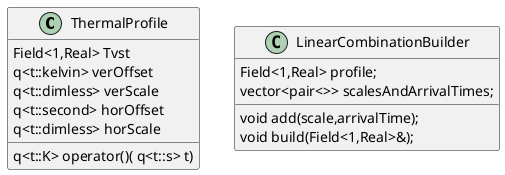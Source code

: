 @startuml
class ThermalProfile {
Field<1,Real> Tvst
q<t::kelvin> verOffset
q<t::dimless> verScale
q<t::second> horOffset
q<t::dimless> horScale

q<t::K> operator()( q<t::s> t)
}

class LinearCombinationBuilder {
Field<1,Real> profile;
vector<pair<>> scalesAndArrivalTimes;

void add(scale,arrivalTime);
void build(Field<1,Real>&);
}

@enduml
